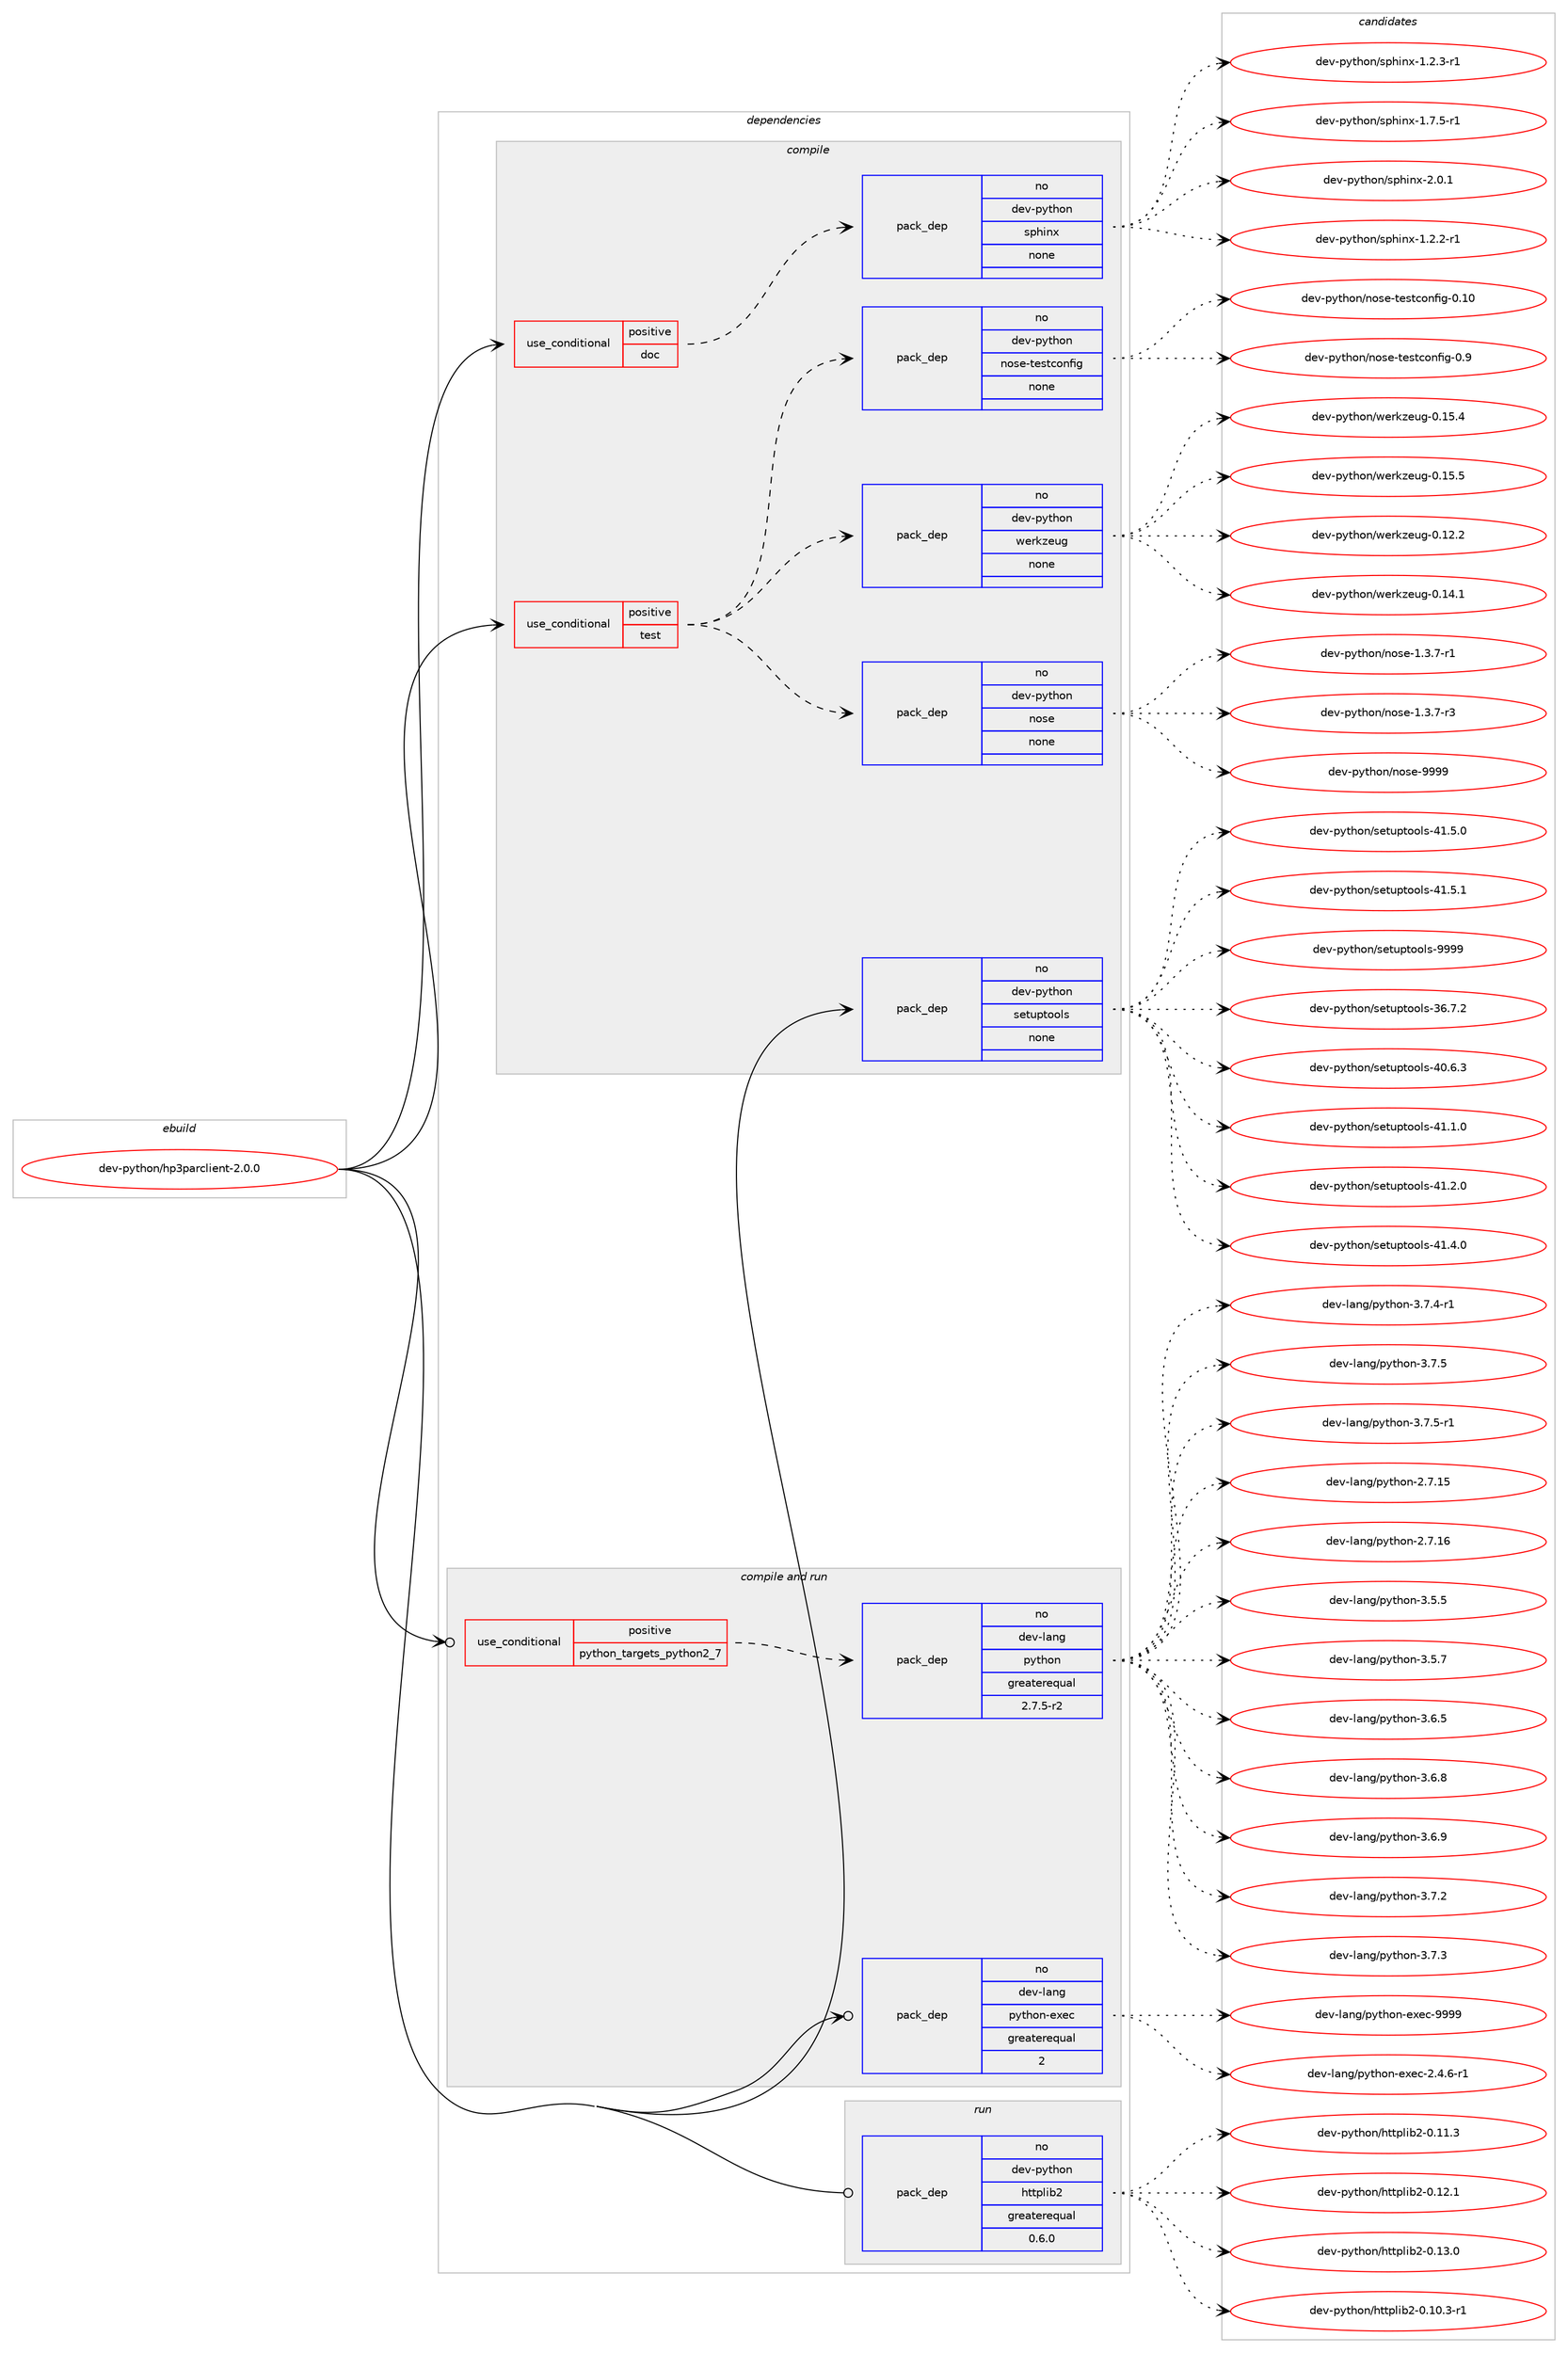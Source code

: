 digraph prolog {

# *************
# Graph options
# *************

newrank=true;
concentrate=true;
compound=true;
graph [rankdir=LR,fontname=Helvetica,fontsize=10,ranksep=1.5];#, ranksep=2.5, nodesep=0.2];
edge  [arrowhead=vee];
node  [fontname=Helvetica,fontsize=10];

# **********
# The ebuild
# **********

subgraph cluster_leftcol {
color=gray;
rank=same;
label=<<i>ebuild</i>>;
id [label="dev-python/hp3parclient-2.0.0", color=red, width=4, href="../dev-python/hp3parclient-2.0.0.svg"];
}

# ****************
# The dependencies
# ****************

subgraph cluster_midcol {
color=gray;
label=<<i>dependencies</i>>;
subgraph cluster_compile {
fillcolor="#eeeeee";
style=filled;
label=<<i>compile</i>>;
subgraph cond140480 {
dependency608418 [label=<<TABLE BORDER="0" CELLBORDER="1" CELLSPACING="0" CELLPADDING="4"><TR><TD ROWSPAN="3" CELLPADDING="10">use_conditional</TD></TR><TR><TD>positive</TD></TR><TR><TD>doc</TD></TR></TABLE>>, shape=none, color=red];
subgraph pack456139 {
dependency608419 [label=<<TABLE BORDER="0" CELLBORDER="1" CELLSPACING="0" CELLPADDING="4" WIDTH="220"><TR><TD ROWSPAN="6" CELLPADDING="30">pack_dep</TD></TR><TR><TD WIDTH="110">no</TD></TR><TR><TD>dev-python</TD></TR><TR><TD>sphinx</TD></TR><TR><TD>none</TD></TR><TR><TD></TD></TR></TABLE>>, shape=none, color=blue];
}
dependency608418:e -> dependency608419:w [weight=20,style="dashed",arrowhead="vee"];
}
id:e -> dependency608418:w [weight=20,style="solid",arrowhead="vee"];
subgraph cond140481 {
dependency608420 [label=<<TABLE BORDER="0" CELLBORDER="1" CELLSPACING="0" CELLPADDING="4"><TR><TD ROWSPAN="3" CELLPADDING="10">use_conditional</TD></TR><TR><TD>positive</TD></TR><TR><TD>test</TD></TR></TABLE>>, shape=none, color=red];
subgraph pack456140 {
dependency608421 [label=<<TABLE BORDER="0" CELLBORDER="1" CELLSPACING="0" CELLPADDING="4" WIDTH="220"><TR><TD ROWSPAN="6" CELLPADDING="30">pack_dep</TD></TR><TR><TD WIDTH="110">no</TD></TR><TR><TD>dev-python</TD></TR><TR><TD>werkzeug</TD></TR><TR><TD>none</TD></TR><TR><TD></TD></TR></TABLE>>, shape=none, color=blue];
}
dependency608420:e -> dependency608421:w [weight=20,style="dashed",arrowhead="vee"];
subgraph pack456141 {
dependency608422 [label=<<TABLE BORDER="0" CELLBORDER="1" CELLSPACING="0" CELLPADDING="4" WIDTH="220"><TR><TD ROWSPAN="6" CELLPADDING="30">pack_dep</TD></TR><TR><TD WIDTH="110">no</TD></TR><TR><TD>dev-python</TD></TR><TR><TD>nose-testconfig</TD></TR><TR><TD>none</TD></TR><TR><TD></TD></TR></TABLE>>, shape=none, color=blue];
}
dependency608420:e -> dependency608422:w [weight=20,style="dashed",arrowhead="vee"];
subgraph pack456142 {
dependency608423 [label=<<TABLE BORDER="0" CELLBORDER="1" CELLSPACING="0" CELLPADDING="4" WIDTH="220"><TR><TD ROWSPAN="6" CELLPADDING="30">pack_dep</TD></TR><TR><TD WIDTH="110">no</TD></TR><TR><TD>dev-python</TD></TR><TR><TD>nose</TD></TR><TR><TD>none</TD></TR><TR><TD></TD></TR></TABLE>>, shape=none, color=blue];
}
dependency608420:e -> dependency608423:w [weight=20,style="dashed",arrowhead="vee"];
}
id:e -> dependency608420:w [weight=20,style="solid",arrowhead="vee"];
subgraph pack456143 {
dependency608424 [label=<<TABLE BORDER="0" CELLBORDER="1" CELLSPACING="0" CELLPADDING="4" WIDTH="220"><TR><TD ROWSPAN="6" CELLPADDING="30">pack_dep</TD></TR><TR><TD WIDTH="110">no</TD></TR><TR><TD>dev-python</TD></TR><TR><TD>setuptools</TD></TR><TR><TD>none</TD></TR><TR><TD></TD></TR></TABLE>>, shape=none, color=blue];
}
id:e -> dependency608424:w [weight=20,style="solid",arrowhead="vee"];
}
subgraph cluster_compileandrun {
fillcolor="#eeeeee";
style=filled;
label=<<i>compile and run</i>>;
subgraph cond140482 {
dependency608425 [label=<<TABLE BORDER="0" CELLBORDER="1" CELLSPACING="0" CELLPADDING="4"><TR><TD ROWSPAN="3" CELLPADDING="10">use_conditional</TD></TR><TR><TD>positive</TD></TR><TR><TD>python_targets_python2_7</TD></TR></TABLE>>, shape=none, color=red];
subgraph pack456144 {
dependency608426 [label=<<TABLE BORDER="0" CELLBORDER="1" CELLSPACING="0" CELLPADDING="4" WIDTH="220"><TR><TD ROWSPAN="6" CELLPADDING="30">pack_dep</TD></TR><TR><TD WIDTH="110">no</TD></TR><TR><TD>dev-lang</TD></TR><TR><TD>python</TD></TR><TR><TD>greaterequal</TD></TR><TR><TD>2.7.5-r2</TD></TR></TABLE>>, shape=none, color=blue];
}
dependency608425:e -> dependency608426:w [weight=20,style="dashed",arrowhead="vee"];
}
id:e -> dependency608425:w [weight=20,style="solid",arrowhead="odotvee"];
subgraph pack456145 {
dependency608427 [label=<<TABLE BORDER="0" CELLBORDER="1" CELLSPACING="0" CELLPADDING="4" WIDTH="220"><TR><TD ROWSPAN="6" CELLPADDING="30">pack_dep</TD></TR><TR><TD WIDTH="110">no</TD></TR><TR><TD>dev-lang</TD></TR><TR><TD>python-exec</TD></TR><TR><TD>greaterequal</TD></TR><TR><TD>2</TD></TR></TABLE>>, shape=none, color=blue];
}
id:e -> dependency608427:w [weight=20,style="solid",arrowhead="odotvee"];
}
subgraph cluster_run {
fillcolor="#eeeeee";
style=filled;
label=<<i>run</i>>;
subgraph pack456146 {
dependency608428 [label=<<TABLE BORDER="0" CELLBORDER="1" CELLSPACING="0" CELLPADDING="4" WIDTH="220"><TR><TD ROWSPAN="6" CELLPADDING="30">pack_dep</TD></TR><TR><TD WIDTH="110">no</TD></TR><TR><TD>dev-python</TD></TR><TR><TD>httplib2</TD></TR><TR><TD>greaterequal</TD></TR><TR><TD>0.6.0</TD></TR></TABLE>>, shape=none, color=blue];
}
id:e -> dependency608428:w [weight=20,style="solid",arrowhead="odot"];
}
}

# **************
# The candidates
# **************

subgraph cluster_choices {
rank=same;
color=gray;
label=<<i>candidates</i>>;

subgraph choice456139 {
color=black;
nodesep=1;
choice10010111845112121116104111110471151121041051101204549465046504511449 [label="dev-python/sphinx-1.2.2-r1", color=red, width=4,href="../dev-python/sphinx-1.2.2-r1.svg"];
choice10010111845112121116104111110471151121041051101204549465046514511449 [label="dev-python/sphinx-1.2.3-r1", color=red, width=4,href="../dev-python/sphinx-1.2.3-r1.svg"];
choice10010111845112121116104111110471151121041051101204549465546534511449 [label="dev-python/sphinx-1.7.5-r1", color=red, width=4,href="../dev-python/sphinx-1.7.5-r1.svg"];
choice1001011184511212111610411111047115112104105110120455046484649 [label="dev-python/sphinx-2.0.1", color=red, width=4,href="../dev-python/sphinx-2.0.1.svg"];
dependency608419:e -> choice10010111845112121116104111110471151121041051101204549465046504511449:w [style=dotted,weight="100"];
dependency608419:e -> choice10010111845112121116104111110471151121041051101204549465046514511449:w [style=dotted,weight="100"];
dependency608419:e -> choice10010111845112121116104111110471151121041051101204549465546534511449:w [style=dotted,weight="100"];
dependency608419:e -> choice1001011184511212111610411111047115112104105110120455046484649:w [style=dotted,weight="100"];
}
subgraph choice456140 {
color=black;
nodesep=1;
choice100101118451121211161041111104711910111410712210111710345484649504650 [label="dev-python/werkzeug-0.12.2", color=red, width=4,href="../dev-python/werkzeug-0.12.2.svg"];
choice100101118451121211161041111104711910111410712210111710345484649524649 [label="dev-python/werkzeug-0.14.1", color=red, width=4,href="../dev-python/werkzeug-0.14.1.svg"];
choice100101118451121211161041111104711910111410712210111710345484649534652 [label="dev-python/werkzeug-0.15.4", color=red, width=4,href="../dev-python/werkzeug-0.15.4.svg"];
choice100101118451121211161041111104711910111410712210111710345484649534653 [label="dev-python/werkzeug-0.15.5", color=red, width=4,href="../dev-python/werkzeug-0.15.5.svg"];
dependency608421:e -> choice100101118451121211161041111104711910111410712210111710345484649504650:w [style=dotted,weight="100"];
dependency608421:e -> choice100101118451121211161041111104711910111410712210111710345484649524649:w [style=dotted,weight="100"];
dependency608421:e -> choice100101118451121211161041111104711910111410712210111710345484649534652:w [style=dotted,weight="100"];
dependency608421:e -> choice100101118451121211161041111104711910111410712210111710345484649534653:w [style=dotted,weight="100"];
}
subgraph choice456141 {
color=black;
nodesep=1;
choice100101118451121211161041111104711011111510145116101115116991111101021051034548464948 [label="dev-python/nose-testconfig-0.10", color=red, width=4,href="../dev-python/nose-testconfig-0.10.svg"];
choice1001011184511212111610411111047110111115101451161011151169911111010210510345484657 [label="dev-python/nose-testconfig-0.9", color=red, width=4,href="../dev-python/nose-testconfig-0.9.svg"];
dependency608422:e -> choice100101118451121211161041111104711011111510145116101115116991111101021051034548464948:w [style=dotted,weight="100"];
dependency608422:e -> choice1001011184511212111610411111047110111115101451161011151169911111010210510345484657:w [style=dotted,weight="100"];
}
subgraph choice456142 {
color=black;
nodesep=1;
choice10010111845112121116104111110471101111151014549465146554511449 [label="dev-python/nose-1.3.7-r1", color=red, width=4,href="../dev-python/nose-1.3.7-r1.svg"];
choice10010111845112121116104111110471101111151014549465146554511451 [label="dev-python/nose-1.3.7-r3", color=red, width=4,href="../dev-python/nose-1.3.7-r3.svg"];
choice10010111845112121116104111110471101111151014557575757 [label="dev-python/nose-9999", color=red, width=4,href="../dev-python/nose-9999.svg"];
dependency608423:e -> choice10010111845112121116104111110471101111151014549465146554511449:w [style=dotted,weight="100"];
dependency608423:e -> choice10010111845112121116104111110471101111151014549465146554511451:w [style=dotted,weight="100"];
dependency608423:e -> choice10010111845112121116104111110471101111151014557575757:w [style=dotted,weight="100"];
}
subgraph choice456143 {
color=black;
nodesep=1;
choice100101118451121211161041111104711510111611711211611111110811545515446554650 [label="dev-python/setuptools-36.7.2", color=red, width=4,href="../dev-python/setuptools-36.7.2.svg"];
choice100101118451121211161041111104711510111611711211611111110811545524846544651 [label="dev-python/setuptools-40.6.3", color=red, width=4,href="../dev-python/setuptools-40.6.3.svg"];
choice100101118451121211161041111104711510111611711211611111110811545524946494648 [label="dev-python/setuptools-41.1.0", color=red, width=4,href="../dev-python/setuptools-41.1.0.svg"];
choice100101118451121211161041111104711510111611711211611111110811545524946504648 [label="dev-python/setuptools-41.2.0", color=red, width=4,href="../dev-python/setuptools-41.2.0.svg"];
choice100101118451121211161041111104711510111611711211611111110811545524946524648 [label="dev-python/setuptools-41.4.0", color=red, width=4,href="../dev-python/setuptools-41.4.0.svg"];
choice100101118451121211161041111104711510111611711211611111110811545524946534648 [label="dev-python/setuptools-41.5.0", color=red, width=4,href="../dev-python/setuptools-41.5.0.svg"];
choice100101118451121211161041111104711510111611711211611111110811545524946534649 [label="dev-python/setuptools-41.5.1", color=red, width=4,href="../dev-python/setuptools-41.5.1.svg"];
choice10010111845112121116104111110471151011161171121161111111081154557575757 [label="dev-python/setuptools-9999", color=red, width=4,href="../dev-python/setuptools-9999.svg"];
dependency608424:e -> choice100101118451121211161041111104711510111611711211611111110811545515446554650:w [style=dotted,weight="100"];
dependency608424:e -> choice100101118451121211161041111104711510111611711211611111110811545524846544651:w [style=dotted,weight="100"];
dependency608424:e -> choice100101118451121211161041111104711510111611711211611111110811545524946494648:w [style=dotted,weight="100"];
dependency608424:e -> choice100101118451121211161041111104711510111611711211611111110811545524946504648:w [style=dotted,weight="100"];
dependency608424:e -> choice100101118451121211161041111104711510111611711211611111110811545524946524648:w [style=dotted,weight="100"];
dependency608424:e -> choice100101118451121211161041111104711510111611711211611111110811545524946534648:w [style=dotted,weight="100"];
dependency608424:e -> choice100101118451121211161041111104711510111611711211611111110811545524946534649:w [style=dotted,weight="100"];
dependency608424:e -> choice10010111845112121116104111110471151011161171121161111111081154557575757:w [style=dotted,weight="100"];
}
subgraph choice456144 {
color=black;
nodesep=1;
choice10010111845108971101034711212111610411111045504655464953 [label="dev-lang/python-2.7.15", color=red, width=4,href="../dev-lang/python-2.7.15.svg"];
choice10010111845108971101034711212111610411111045504655464954 [label="dev-lang/python-2.7.16", color=red, width=4,href="../dev-lang/python-2.7.16.svg"];
choice100101118451089711010347112121116104111110455146534653 [label="dev-lang/python-3.5.5", color=red, width=4,href="../dev-lang/python-3.5.5.svg"];
choice100101118451089711010347112121116104111110455146534655 [label="dev-lang/python-3.5.7", color=red, width=4,href="../dev-lang/python-3.5.7.svg"];
choice100101118451089711010347112121116104111110455146544653 [label="dev-lang/python-3.6.5", color=red, width=4,href="../dev-lang/python-3.6.5.svg"];
choice100101118451089711010347112121116104111110455146544656 [label="dev-lang/python-3.6.8", color=red, width=4,href="../dev-lang/python-3.6.8.svg"];
choice100101118451089711010347112121116104111110455146544657 [label="dev-lang/python-3.6.9", color=red, width=4,href="../dev-lang/python-3.6.9.svg"];
choice100101118451089711010347112121116104111110455146554650 [label="dev-lang/python-3.7.2", color=red, width=4,href="../dev-lang/python-3.7.2.svg"];
choice100101118451089711010347112121116104111110455146554651 [label="dev-lang/python-3.7.3", color=red, width=4,href="../dev-lang/python-3.7.3.svg"];
choice1001011184510897110103471121211161041111104551465546524511449 [label="dev-lang/python-3.7.4-r1", color=red, width=4,href="../dev-lang/python-3.7.4-r1.svg"];
choice100101118451089711010347112121116104111110455146554653 [label="dev-lang/python-3.7.5", color=red, width=4,href="../dev-lang/python-3.7.5.svg"];
choice1001011184510897110103471121211161041111104551465546534511449 [label="dev-lang/python-3.7.5-r1", color=red, width=4,href="../dev-lang/python-3.7.5-r1.svg"];
dependency608426:e -> choice10010111845108971101034711212111610411111045504655464953:w [style=dotted,weight="100"];
dependency608426:e -> choice10010111845108971101034711212111610411111045504655464954:w [style=dotted,weight="100"];
dependency608426:e -> choice100101118451089711010347112121116104111110455146534653:w [style=dotted,weight="100"];
dependency608426:e -> choice100101118451089711010347112121116104111110455146534655:w [style=dotted,weight="100"];
dependency608426:e -> choice100101118451089711010347112121116104111110455146544653:w [style=dotted,weight="100"];
dependency608426:e -> choice100101118451089711010347112121116104111110455146544656:w [style=dotted,weight="100"];
dependency608426:e -> choice100101118451089711010347112121116104111110455146544657:w [style=dotted,weight="100"];
dependency608426:e -> choice100101118451089711010347112121116104111110455146554650:w [style=dotted,weight="100"];
dependency608426:e -> choice100101118451089711010347112121116104111110455146554651:w [style=dotted,weight="100"];
dependency608426:e -> choice1001011184510897110103471121211161041111104551465546524511449:w [style=dotted,weight="100"];
dependency608426:e -> choice100101118451089711010347112121116104111110455146554653:w [style=dotted,weight="100"];
dependency608426:e -> choice1001011184510897110103471121211161041111104551465546534511449:w [style=dotted,weight="100"];
}
subgraph choice456145 {
color=black;
nodesep=1;
choice10010111845108971101034711212111610411111045101120101994550465246544511449 [label="dev-lang/python-exec-2.4.6-r1", color=red, width=4,href="../dev-lang/python-exec-2.4.6-r1.svg"];
choice10010111845108971101034711212111610411111045101120101994557575757 [label="dev-lang/python-exec-9999", color=red, width=4,href="../dev-lang/python-exec-9999.svg"];
dependency608427:e -> choice10010111845108971101034711212111610411111045101120101994550465246544511449:w [style=dotted,weight="100"];
dependency608427:e -> choice10010111845108971101034711212111610411111045101120101994557575757:w [style=dotted,weight="100"];
}
subgraph choice456146 {
color=black;
nodesep=1;
choice10010111845112121116104111110471041161161121081059850454846494846514511449 [label="dev-python/httplib2-0.10.3-r1", color=red, width=4,href="../dev-python/httplib2-0.10.3-r1.svg"];
choice1001011184511212111610411111047104116116112108105985045484649494651 [label="dev-python/httplib2-0.11.3", color=red, width=4,href="../dev-python/httplib2-0.11.3.svg"];
choice1001011184511212111610411111047104116116112108105985045484649504649 [label="dev-python/httplib2-0.12.1", color=red, width=4,href="../dev-python/httplib2-0.12.1.svg"];
choice1001011184511212111610411111047104116116112108105985045484649514648 [label="dev-python/httplib2-0.13.0", color=red, width=4,href="../dev-python/httplib2-0.13.0.svg"];
dependency608428:e -> choice10010111845112121116104111110471041161161121081059850454846494846514511449:w [style=dotted,weight="100"];
dependency608428:e -> choice1001011184511212111610411111047104116116112108105985045484649494651:w [style=dotted,weight="100"];
dependency608428:e -> choice1001011184511212111610411111047104116116112108105985045484649504649:w [style=dotted,weight="100"];
dependency608428:e -> choice1001011184511212111610411111047104116116112108105985045484649514648:w [style=dotted,weight="100"];
}
}

}
